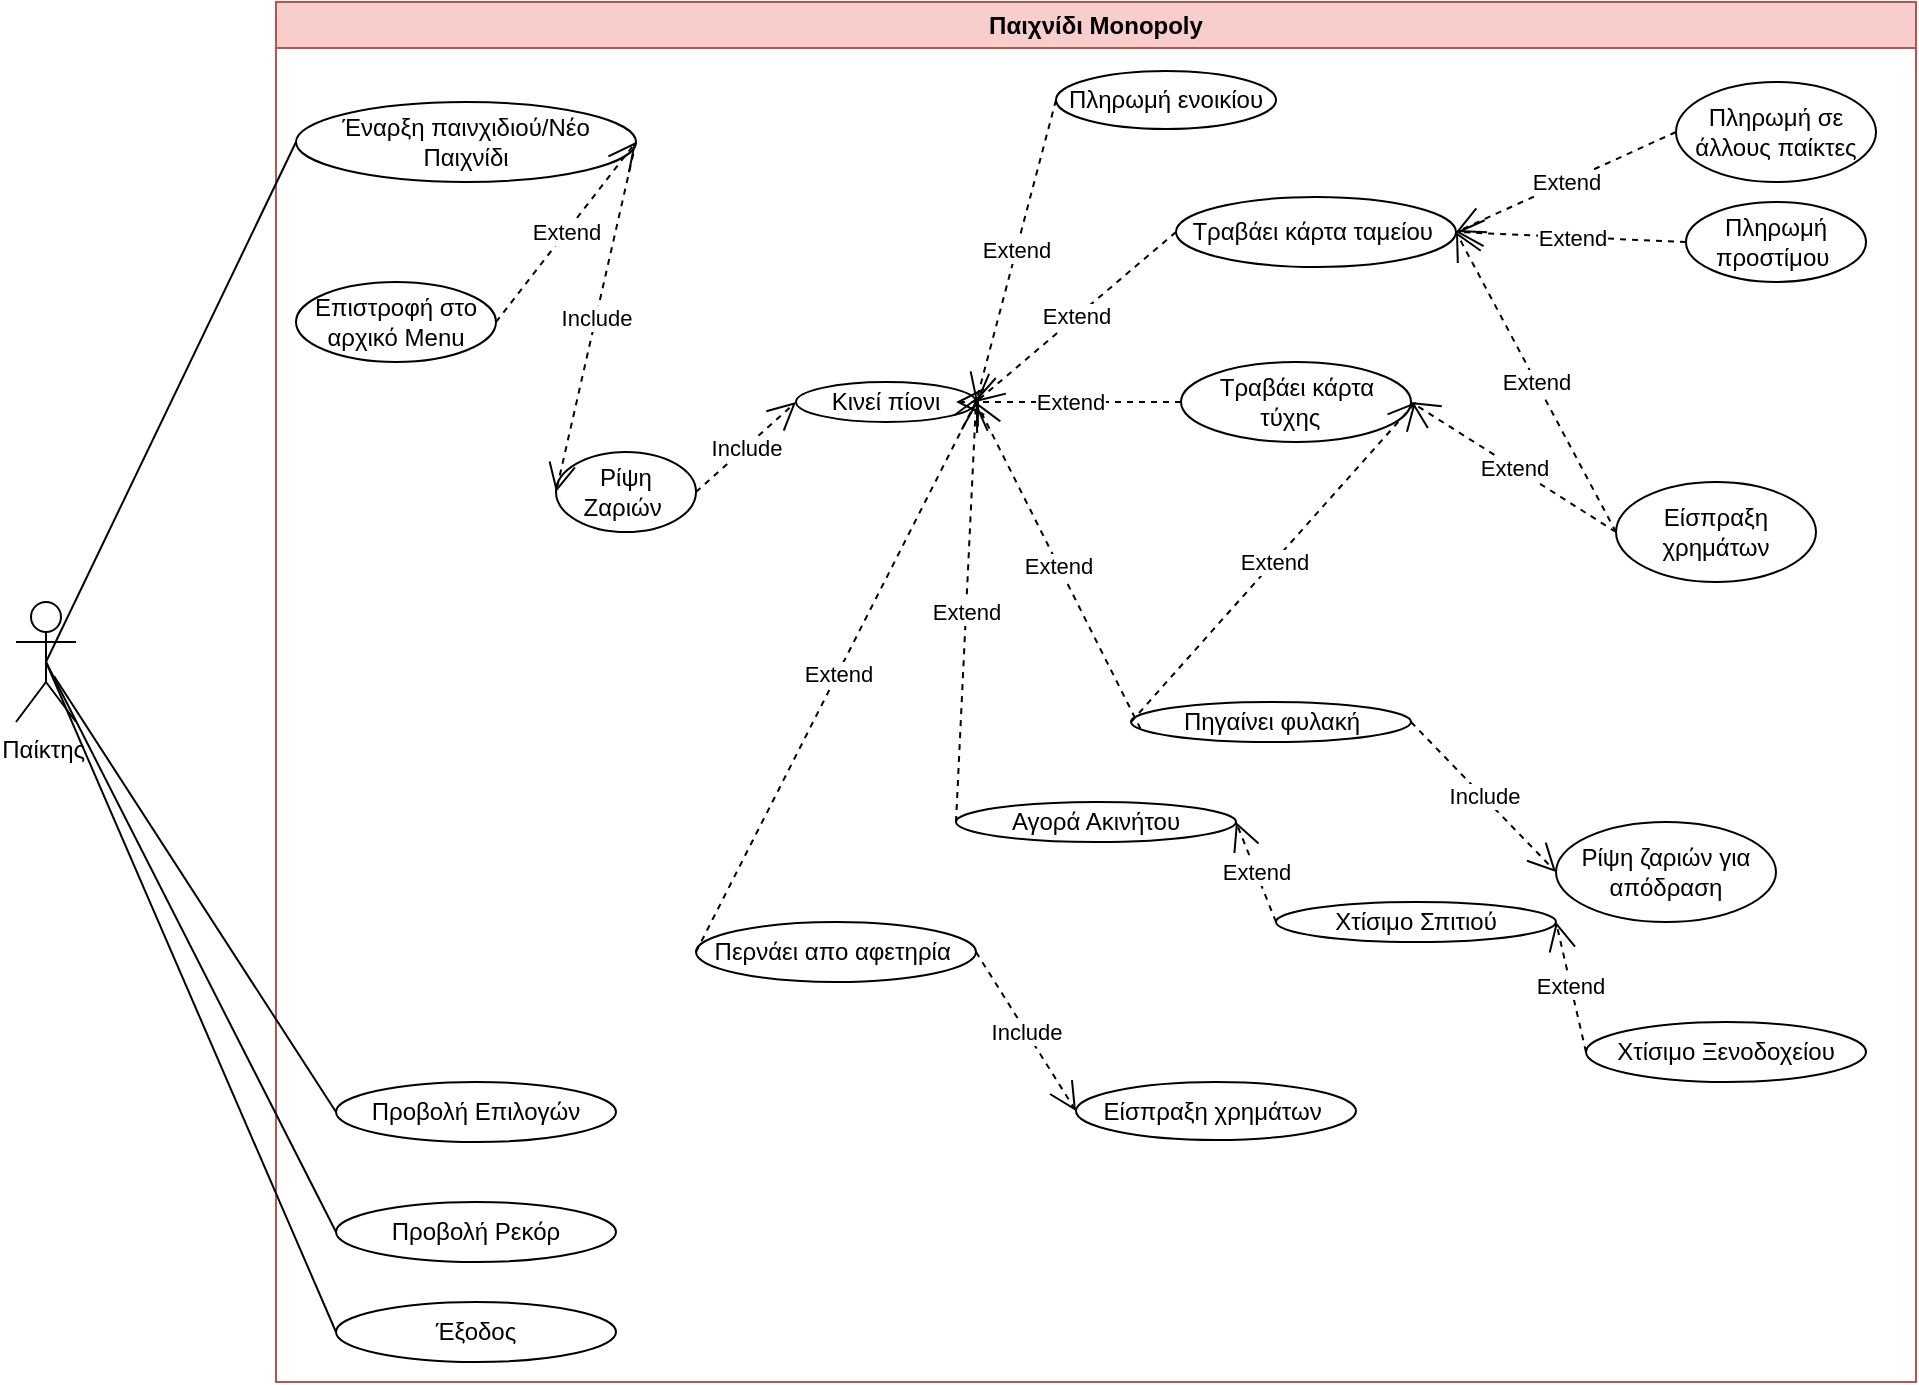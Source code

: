 <mxfile version="26.2.14">
  <diagram name="Page-1" id="OiHakD7Z0IpQYXIoPwGe">
    <mxGraphModel dx="1042" dy="1627" grid="1" gridSize="10" guides="1" tooltips="1" connect="1" arrows="1" fold="1" page="1" pageScale="1" pageWidth="850" pageHeight="1100" math="0" shadow="0">
      <root>
        <mxCell id="0" />
        <mxCell id="1" parent="0" />
        <mxCell id="6ZHl8LGAMjRb93uI46Y7-1" value="Παίκτης&amp;nbsp;" style="shape=umlActor;verticalLabelPosition=bottom;verticalAlign=top;html=1;" parent="1" vertex="1">
          <mxGeometry x="40" y="220" width="30" height="60" as="geometry" />
        </mxCell>
        <mxCell id="6ZHl8LGAMjRb93uI46Y7-3" value="Παιχνίδι Monopoly" style="swimlane;whiteSpace=wrap;html=1;fillColor=#f8cecc;strokeColor=#b85450;" parent="1" vertex="1">
          <mxGeometry x="170" y="-80" width="820" height="690" as="geometry" />
        </mxCell>
        <mxCell id="6ZHl8LGAMjRb93uI46Y7-4" value="Έξοδος" style="ellipse;whiteSpace=wrap;html=1;" parent="6ZHl8LGAMjRb93uI46Y7-3" vertex="1">
          <mxGeometry x="30" y="650" width="140" height="30" as="geometry" />
        </mxCell>
        <mxCell id="6ZHl8LGAMjRb93uI46Y7-6" value="Προβολή Ρεκόρ" style="ellipse;whiteSpace=wrap;html=1;" parent="6ZHl8LGAMjRb93uI46Y7-3" vertex="1">
          <mxGeometry x="30" y="600" width="140" height="30" as="geometry" />
        </mxCell>
        <mxCell id="6ZHl8LGAMjRb93uI46Y7-8" value="Προβολή Επιλογών" style="ellipse;whiteSpace=wrap;html=1;" parent="6ZHl8LGAMjRb93uI46Y7-3" vertex="1">
          <mxGeometry x="30" y="540" width="140" height="30" as="geometry" />
        </mxCell>
        <mxCell id="6ZHl8LGAMjRb93uI46Y7-9" value="Έναρξη παινχιδιού/Νέο Παιχνίδι" style="ellipse;whiteSpace=wrap;html=1;" parent="6ZHl8LGAMjRb93uI46Y7-3" vertex="1">
          <mxGeometry x="10" y="50" width="170" height="40" as="geometry" />
        </mxCell>
        <mxCell id="6ZHl8LGAMjRb93uI46Y7-12" value="Ρίψη Ζαριών&amp;nbsp;" style="ellipse;whiteSpace=wrap;html=1;" parent="6ZHl8LGAMjRb93uI46Y7-3" vertex="1">
          <mxGeometry x="140" y="225" width="70" height="40" as="geometry" />
        </mxCell>
        <mxCell id="6ZHl8LGAMjRb93uI46Y7-13" value="Αγορά Ακινήτου" style="ellipse;whiteSpace=wrap;html=1;" parent="6ZHl8LGAMjRb93uI46Y7-3" vertex="1">
          <mxGeometry x="340" y="400" width="140" height="20" as="geometry" />
        </mxCell>
        <mxCell id="PklzRaZ8QJMb65dkRAuC-2" value="Επιστροφή στο αρχικό Menu" style="ellipse;whiteSpace=wrap;html=1;align=center;" parent="6ZHl8LGAMjRb93uI46Y7-3" vertex="1">
          <mxGeometry x="10" y="140" width="100" height="40" as="geometry" />
        </mxCell>
        <mxCell id="PklzRaZ8QJMb65dkRAuC-3" value="Include" style="endArrow=open;endSize=12;dashed=1;html=1;rounded=0;exitX=1;exitY=0.5;exitDx=0;exitDy=0;entryX=0;entryY=0.5;entryDx=0;entryDy=0;" parent="6ZHl8LGAMjRb93uI46Y7-3" source="6ZHl8LGAMjRb93uI46Y7-9" target="6ZHl8LGAMjRb93uI46Y7-12" edge="1">
          <mxGeometry width="160" relative="1" as="geometry">
            <mxPoint x="210" y="190" as="sourcePoint" />
            <mxPoint x="370" y="190" as="targetPoint" />
          </mxGeometry>
        </mxCell>
        <mxCell id="PklzRaZ8QJMb65dkRAuC-7" value="Πληρωμή ενοικίου" style="ellipse;whiteSpace=wrap;html=1;" parent="6ZHl8LGAMjRb93uI46Y7-3" vertex="1">
          <mxGeometry x="390" y="34.5" width="110" height="29" as="geometry" />
        </mxCell>
        <mxCell id="PklzRaZ8QJMb65dkRAuC-9" value="Κινεί πίονι" style="ellipse;whiteSpace=wrap;html=1;" parent="6ZHl8LGAMjRb93uI46Y7-3" vertex="1">
          <mxGeometry x="260" y="190" width="90" height="20" as="geometry" />
        </mxCell>
        <mxCell id="PklzRaZ8QJMb65dkRAuC-10" value="Include" style="endArrow=open;endSize=12;dashed=1;html=1;rounded=0;exitX=1;exitY=0.5;exitDx=0;exitDy=0;entryX=0;entryY=0.5;entryDx=0;entryDy=0;" parent="6ZHl8LGAMjRb93uI46Y7-3" source="6ZHl8LGAMjRb93uI46Y7-12" target="PklzRaZ8QJMb65dkRAuC-9" edge="1">
          <mxGeometry width="160" relative="1" as="geometry">
            <mxPoint x="360" y="70" as="sourcePoint" />
            <mxPoint x="520" y="70" as="targetPoint" />
          </mxGeometry>
        </mxCell>
        <mxCell id="PklzRaZ8QJMb65dkRAuC-11" value="Τραβάει κάρτα τύχης&amp;nbsp;&amp;nbsp;" style="ellipse;whiteSpace=wrap;html=1;" parent="6ZHl8LGAMjRb93uI46Y7-3" vertex="1">
          <mxGeometry x="452.5" y="180" width="115" height="40" as="geometry" />
        </mxCell>
        <mxCell id="PklzRaZ8QJMb65dkRAuC-13" value="Πληρωμή σε άλλους παίκτες" style="ellipse;whiteSpace=wrap;html=1;" parent="6ZHl8LGAMjRb93uI46Y7-3" vertex="1">
          <mxGeometry x="700" y="40" width="100" height="50" as="geometry" />
        </mxCell>
        <mxCell id="PklzRaZ8QJMb65dkRAuC-14" value="Είσπραξη χρημάτων" style="ellipse;whiteSpace=wrap;html=1;" parent="6ZHl8LGAMjRb93uI46Y7-3" vertex="1">
          <mxGeometry x="670" y="240" width="100" height="50" as="geometry" />
        </mxCell>
        <mxCell id="PklzRaZ8QJMb65dkRAuC-15" value="Extend" style="endArrow=open;endSize=12;dashed=1;html=1;rounded=0;entryX=1;entryY=0.5;entryDx=0;entryDy=0;exitX=0;exitY=0.5;exitDx=0;exitDy=0;" parent="6ZHl8LGAMjRb93uI46Y7-3" source="PklzRaZ8QJMb65dkRAuC-13" target="PklzRaZ8QJMb65dkRAuC-64" edge="1">
          <mxGeometry width="160" relative="1" as="geometry">
            <mxPoint x="590" y="70" as="sourcePoint" />
            <mxPoint x="590" y="200" as="targetPoint" />
          </mxGeometry>
        </mxCell>
        <mxCell id="PklzRaZ8QJMb65dkRAuC-16" value="Extend" style="endArrow=open;endSize=12;dashed=1;html=1;rounded=0;entryX=1;entryY=0.5;entryDx=0;entryDy=0;exitX=0;exitY=0.5;exitDx=0;exitDy=0;" parent="6ZHl8LGAMjRb93uI46Y7-3" source="PklzRaZ8QJMb65dkRAuC-14" target="PklzRaZ8QJMb65dkRAuC-11" edge="1">
          <mxGeometry width="160" relative="1" as="geometry">
            <mxPoint x="580" y="270" as="sourcePoint" />
            <mxPoint x="710" y="140" as="targetPoint" />
          </mxGeometry>
        </mxCell>
        <mxCell id="PklzRaZ8QJMb65dkRAuC-17" value="Πηγαίνει φυλακή" style="ellipse;whiteSpace=wrap;html=1;" parent="6ZHl8LGAMjRb93uI46Y7-3" vertex="1">
          <mxGeometry x="427.5" y="350" width="140" height="20" as="geometry" />
        </mxCell>
        <mxCell id="PklzRaZ8QJMb65dkRAuC-19" value="Extend" style="endArrow=open;endSize=12;dashed=1;html=1;rounded=0;exitX=0;exitY=0.5;exitDx=0;exitDy=0;" parent="6ZHl8LGAMjRb93uI46Y7-3" source="PklzRaZ8QJMb65dkRAuC-17" edge="1">
          <mxGeometry width="160" relative="1" as="geometry">
            <mxPoint x="480" y="140" as="sourcePoint" />
            <mxPoint x="570" y="200" as="targetPoint" />
          </mxGeometry>
        </mxCell>
        <mxCell id="PklzRaZ8QJMb65dkRAuC-20" style="edgeStyle=orthogonalEdgeStyle;rounded=0;orthogonalLoop=1;jettySize=auto;html=1;exitX=0.5;exitY=1;exitDx=0;exitDy=0;" parent="6ZHl8LGAMjRb93uI46Y7-3" source="PklzRaZ8QJMb65dkRAuC-17" target="PklzRaZ8QJMb65dkRAuC-17" edge="1">
          <mxGeometry relative="1" as="geometry" />
        </mxCell>
        <mxCell id="PklzRaZ8QJMb65dkRAuC-21" value="Ρίψη ζαριών για απόδραση" style="ellipse;whiteSpace=wrap;html=1;" parent="6ZHl8LGAMjRb93uI46Y7-3" vertex="1">
          <mxGeometry x="640" y="410" width="110" height="50" as="geometry" />
        </mxCell>
        <mxCell id="PklzRaZ8QJMb65dkRAuC-22" value="Include" style="endArrow=open;endSize=12;dashed=1;html=1;rounded=0;exitX=1;exitY=0.5;exitDx=0;exitDy=0;entryX=0;entryY=0.5;entryDx=0;entryDy=0;" parent="6ZHl8LGAMjRb93uI46Y7-3" source="PklzRaZ8QJMb65dkRAuC-17" target="PklzRaZ8QJMb65dkRAuC-21" edge="1">
          <mxGeometry width="160" relative="1" as="geometry">
            <mxPoint x="290" y="310" as="sourcePoint" />
            <mxPoint x="450" y="310" as="targetPoint" />
          </mxGeometry>
        </mxCell>
        <mxCell id="PklzRaZ8QJMb65dkRAuC-52" value="Χτίσιμο Σπιτιού" style="ellipse;whiteSpace=wrap;html=1;" parent="6ZHl8LGAMjRb93uI46Y7-3" vertex="1">
          <mxGeometry x="500" y="450" width="140" height="20" as="geometry" />
        </mxCell>
        <mxCell id="PklzRaZ8QJMb65dkRAuC-57" value="Extend" style="endArrow=open;endSize=12;dashed=1;html=1;rounded=0;exitX=0;exitY=0.5;exitDx=0;exitDy=0;entryX=1;entryY=0.5;entryDx=0;entryDy=0;" parent="6ZHl8LGAMjRb93uI46Y7-3" source="PklzRaZ8QJMb65dkRAuC-52" target="6ZHl8LGAMjRb93uI46Y7-13" edge="1">
          <mxGeometry width="160" relative="1" as="geometry">
            <mxPoint x="360" y="280" as="sourcePoint" />
            <mxPoint x="480" y="480" as="targetPoint" />
          </mxGeometry>
        </mxCell>
        <mxCell id="PklzRaZ8QJMb65dkRAuC-59" value="Χτίσιμο Ξενοδοχείου" style="ellipse;whiteSpace=wrap;html=1;" parent="6ZHl8LGAMjRb93uI46Y7-3" vertex="1">
          <mxGeometry x="655" y="510" width="140" height="30" as="geometry" />
        </mxCell>
        <mxCell id="PklzRaZ8QJMb65dkRAuC-60" value="Extend" style="endArrow=open;endSize=12;dashed=1;html=1;rounded=0;entryX=1;entryY=0.5;entryDx=0;entryDy=0;exitX=0;exitY=0.5;exitDx=0;exitDy=0;" parent="6ZHl8LGAMjRb93uI46Y7-3" source="PklzRaZ8QJMb65dkRAuC-59" target="PklzRaZ8QJMb65dkRAuC-52" edge="1">
          <mxGeometry width="160" relative="1" as="geometry">
            <mxPoint x="600" y="500" as="sourcePoint" />
            <mxPoint x="640" y="370" as="targetPoint" />
          </mxGeometry>
        </mxCell>
        <mxCell id="PklzRaZ8QJMb65dkRAuC-61" value="Πληρωμή προστίμου&amp;nbsp;" style="ellipse;whiteSpace=wrap;html=1;" parent="6ZHl8LGAMjRb93uI46Y7-3" vertex="1">
          <mxGeometry x="705" y="100" width="90" height="40" as="geometry" />
        </mxCell>
        <mxCell id="PklzRaZ8QJMb65dkRAuC-62" value="Extend" style="endArrow=open;endSize=12;dashed=1;html=1;rounded=0;entryX=1;entryY=0.5;entryDx=0;entryDy=0;exitX=0;exitY=0.5;exitDx=0;exitDy=0;" parent="6ZHl8LGAMjRb93uI46Y7-3" source="PklzRaZ8QJMb65dkRAuC-61" target="PklzRaZ8QJMb65dkRAuC-64" edge="1">
          <mxGeometry width="160" relative="1" as="geometry">
            <mxPoint x="660" y="170" as="sourcePoint" />
            <mxPoint x="230" y="380" as="targetPoint" />
          </mxGeometry>
        </mxCell>
        <mxCell id="PklzRaZ8QJMb65dkRAuC-64" value="Τραβάει κάρτα ταμείου&amp;nbsp;" style="ellipse;whiteSpace=wrap;html=1;" parent="6ZHl8LGAMjRb93uI46Y7-3" vertex="1">
          <mxGeometry x="450" y="97.5" width="140" height="35" as="geometry" />
        </mxCell>
        <mxCell id="PklzRaZ8QJMb65dkRAuC-68" value="Περνάει απο αφετηρία&amp;nbsp;" style="ellipse;whiteSpace=wrap;html=1;" parent="6ZHl8LGAMjRb93uI46Y7-3" vertex="1">
          <mxGeometry x="210" y="460" width="140" height="30" as="geometry" />
        </mxCell>
        <mxCell id="PklzRaZ8QJMb65dkRAuC-69" value="Extend" style="endArrow=open;endSize=12;dashed=1;html=1;rounded=0;exitX=0;exitY=0.5;exitDx=0;exitDy=0;entryX=1;entryY=0.5;entryDx=0;entryDy=0;" parent="6ZHl8LGAMjRb93uI46Y7-3" source="PklzRaZ8QJMb65dkRAuC-14" target="PklzRaZ8QJMb65dkRAuC-64" edge="1">
          <mxGeometry width="160" relative="1" as="geometry">
            <mxPoint x="590" y="160" as="sourcePoint" />
            <mxPoint x="700" y="190" as="targetPoint" />
          </mxGeometry>
        </mxCell>
        <mxCell id="PklzRaZ8QJMb65dkRAuC-71" value="Είσπραξη χρημάτων&amp;nbsp;" style="ellipse;whiteSpace=wrap;html=1;" parent="6ZHl8LGAMjRb93uI46Y7-3" vertex="1">
          <mxGeometry x="400" y="540" width="140" height="29" as="geometry" />
        </mxCell>
        <mxCell id="PklzRaZ8QJMb65dkRAuC-72" value="Include" style="endArrow=open;endSize=12;dashed=1;html=1;rounded=0;exitX=1;exitY=0.5;exitDx=0;exitDy=0;entryX=0;entryY=0.5;entryDx=0;entryDy=0;" parent="6ZHl8LGAMjRb93uI46Y7-3" source="PklzRaZ8QJMb65dkRAuC-68" target="PklzRaZ8QJMb65dkRAuC-71" edge="1">
          <mxGeometry width="160" relative="1" as="geometry">
            <mxPoint x="180" y="360" as="sourcePoint" />
            <mxPoint x="340" y="360" as="targetPoint" />
          </mxGeometry>
        </mxCell>
        <mxCell id="vSCEW-8-98m2Fw-ZKN3Y-1" value="Extend" style="endArrow=open;endSize=12;dashed=1;html=1;rounded=0;entryX=1;entryY=0.5;entryDx=0;entryDy=0;" edge="1" parent="6ZHl8LGAMjRb93uI46Y7-3" target="6ZHl8LGAMjRb93uI46Y7-9">
          <mxGeometry width="160" relative="1" as="geometry">
            <mxPoint x="110" y="160" as="sourcePoint" />
            <mxPoint x="270" y="160" as="targetPoint" />
          </mxGeometry>
        </mxCell>
        <mxCell id="vSCEW-8-98m2Fw-ZKN3Y-2" value="Extend" style="endArrow=open;endSize=12;dashed=1;html=1;rounded=0;exitX=0;exitY=0.5;exitDx=0;exitDy=0;entryX=1;entryY=0.5;entryDx=0;entryDy=0;" edge="1" parent="6ZHl8LGAMjRb93uI46Y7-3" source="PklzRaZ8QJMb65dkRAuC-7" target="PklzRaZ8QJMb65dkRAuC-9">
          <mxGeometry width="160" relative="1" as="geometry">
            <mxPoint x="340" y="90" as="sourcePoint" />
            <mxPoint x="500" y="90" as="targetPoint" />
          </mxGeometry>
        </mxCell>
        <mxCell id="vSCEW-8-98m2Fw-ZKN3Y-3" value="Extend" style="endArrow=open;endSize=12;dashed=1;html=1;rounded=0;exitX=0;exitY=0.5;exitDx=0;exitDy=0;" edge="1" parent="6ZHl8LGAMjRb93uI46Y7-3" source="PklzRaZ8QJMb65dkRAuC-64">
          <mxGeometry width="160" relative="1" as="geometry">
            <mxPoint x="380" y="170" as="sourcePoint" />
            <mxPoint x="350" y="200" as="targetPoint" />
          </mxGeometry>
        </mxCell>
        <mxCell id="vSCEW-8-98m2Fw-ZKN3Y-4" value="Extend" style="endArrow=open;endSize=12;dashed=1;html=1;rounded=0;entryX=0.889;entryY=0.5;entryDx=0;entryDy=0;entryPerimeter=0;exitX=0;exitY=0.5;exitDx=0;exitDy=0;" edge="1" parent="6ZHl8LGAMjRb93uI46Y7-3" source="PklzRaZ8QJMb65dkRAuC-11" target="PklzRaZ8QJMb65dkRAuC-9">
          <mxGeometry width="160" relative="1" as="geometry">
            <mxPoint x="450" y="199" as="sourcePoint" />
            <mxPoint x="350" y="200" as="targetPoint" />
          </mxGeometry>
        </mxCell>
        <mxCell id="vSCEW-8-98m2Fw-ZKN3Y-5" value="Extend" style="endArrow=open;endSize=12;dashed=1;html=1;rounded=0;exitX=0.034;exitY=0.669;exitDx=0;exitDy=0;exitPerimeter=0;" edge="1" parent="6ZHl8LGAMjRb93uI46Y7-3" source="PklzRaZ8QJMb65dkRAuC-17">
          <mxGeometry width="160" relative="1" as="geometry">
            <mxPoint x="390" y="300" as="sourcePoint" />
            <mxPoint x="350" y="200" as="targetPoint" />
          </mxGeometry>
        </mxCell>
        <mxCell id="vSCEW-8-98m2Fw-ZKN3Y-6" value="Extend" style="endArrow=open;endSize=12;dashed=1;html=1;rounded=0;exitX=0;exitY=0.5;exitDx=0;exitDy=0;" edge="1" parent="6ZHl8LGAMjRb93uI46Y7-3" source="6ZHl8LGAMjRb93uI46Y7-13">
          <mxGeometry width="160" relative="1" as="geometry">
            <mxPoint x="340" y="340" as="sourcePoint" />
            <mxPoint x="350" y="200" as="targetPoint" />
          </mxGeometry>
        </mxCell>
        <mxCell id="vSCEW-8-98m2Fw-ZKN3Y-7" value="Extend" style="endArrow=open;endSize=12;dashed=1;html=1;rounded=0;exitX=0;exitY=0.5;exitDx=0;exitDy=0;entryX=1.017;entryY=0.345;entryDx=0;entryDy=0;entryPerimeter=0;" edge="1" parent="6ZHl8LGAMjRb93uI46Y7-3" source="PklzRaZ8QJMb65dkRAuC-68" target="PklzRaZ8QJMb65dkRAuC-9">
          <mxGeometry width="160" relative="1" as="geometry">
            <mxPoint x="230" y="410" as="sourcePoint" />
            <mxPoint x="390" y="410" as="targetPoint" />
          </mxGeometry>
        </mxCell>
        <mxCell id="6ZHl8LGAMjRb93uI46Y7-5" value="" style="endArrow=none;html=1;rounded=0;exitX=0.5;exitY=0.5;exitDx=0;exitDy=0;exitPerimeter=0;entryX=0;entryY=0.5;entryDx=0;entryDy=0;" parent="1" source="6ZHl8LGAMjRb93uI46Y7-1" target="6ZHl8LGAMjRb93uI46Y7-4" edge="1">
          <mxGeometry width="50" height="50" relative="1" as="geometry">
            <mxPoint x="400" y="410" as="sourcePoint" />
            <mxPoint x="450" y="360" as="targetPoint" />
          </mxGeometry>
        </mxCell>
        <mxCell id="6ZHl8LGAMjRb93uI46Y7-7" value="" style="endArrow=none;html=1;rounded=0;exitX=0.5;exitY=0.5;exitDx=0;exitDy=0;exitPerimeter=0;entryX=0;entryY=0.5;entryDx=0;entryDy=0;" parent="1" source="6ZHl8LGAMjRb93uI46Y7-1" target="6ZHl8LGAMjRb93uI46Y7-6" edge="1">
          <mxGeometry width="50" height="50" relative="1" as="geometry">
            <mxPoint x="400" y="410" as="sourcePoint" />
            <mxPoint x="450" y="360" as="targetPoint" />
          </mxGeometry>
        </mxCell>
        <mxCell id="6ZHl8LGAMjRb93uI46Y7-10" value="" style="endArrow=none;html=1;rounded=0;exitX=0.633;exitY=0.617;exitDx=0;exitDy=0;exitPerimeter=0;entryX=0;entryY=0.5;entryDx=0;entryDy=0;" parent="1" source="6ZHl8LGAMjRb93uI46Y7-1" target="6ZHl8LGAMjRb93uI46Y7-8" edge="1">
          <mxGeometry width="50" height="50" relative="1" as="geometry">
            <mxPoint x="400" y="410" as="sourcePoint" />
            <mxPoint x="450" y="360" as="targetPoint" />
          </mxGeometry>
        </mxCell>
        <mxCell id="6ZHl8LGAMjRb93uI46Y7-11" value="" style="endArrow=none;html=1;rounded=0;exitX=0.5;exitY=0.5;exitDx=0;exitDy=0;exitPerimeter=0;entryX=0;entryY=0.5;entryDx=0;entryDy=0;" parent="1" source="6ZHl8LGAMjRb93uI46Y7-1" target="6ZHl8LGAMjRb93uI46Y7-9" edge="1">
          <mxGeometry width="50" height="50" relative="1" as="geometry">
            <mxPoint x="400" y="410" as="sourcePoint" />
            <mxPoint x="450" y="360" as="targetPoint" />
          </mxGeometry>
        </mxCell>
      </root>
    </mxGraphModel>
  </diagram>
</mxfile>
